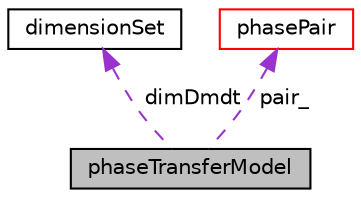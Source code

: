 digraph "phaseTransferModel"
{
  bgcolor="transparent";
  edge [fontname="Helvetica",fontsize="10",labelfontname="Helvetica",labelfontsize="10"];
  node [fontname="Helvetica",fontsize="10",shape=record];
  Node1 [label="phaseTransferModel",height=0.2,width=0.4,color="black", fillcolor="grey75", style="filled" fontcolor="black"];
  Node2 -> Node1 [dir="back",color="darkorchid3",fontsize="10",style="dashed",label=" dimDmdt" ,fontname="Helvetica"];
  Node2 [label="dimensionSet",height=0.2,width=0.4,color="black",URL="$classFoam_1_1dimensionSet.html",tooltip="Dimension set for the base types. "];
  Node3 -> Node1 [dir="back",color="darkorchid3",fontsize="10",style="dashed",label=" pair_" ,fontname="Helvetica"];
  Node3 [label="phasePair",height=0.2,width=0.4,color="red",URL="$classFoam_1_1phasePair.html",tooltip="Description for mass transfer between a pair of phases. The direction of the mass transfer is from th..."];
}
